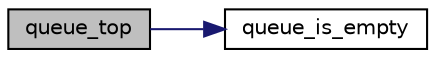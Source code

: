 digraph "queue_top"
{
 // LATEX_PDF_SIZE
  edge [fontname="Helvetica",fontsize="10",labelfontname="Helvetica",labelfontsize="10"];
  node [fontname="Helvetica",fontsize="10",shape=record];
  rankdir="LR";
  Node1 [label="queue_top",height=0.2,width=0.4,color="black", fillcolor="grey75", style="filled", fontcolor="black",tooltip="Gets the element at the front of the given queue."];
  Node1 -> Node2 [color="midnightblue",fontsize="10",style="solid",fontname="Helvetica"];
  Node2 [label="queue_is_empty",height=0.2,width=0.4,color="black", fillcolor="white", style="filled",URL="$group__queue.html#ga09a3da9bf84f747356ef8050447bf35a",tooltip="Checks if a given queue is empty."];
}
